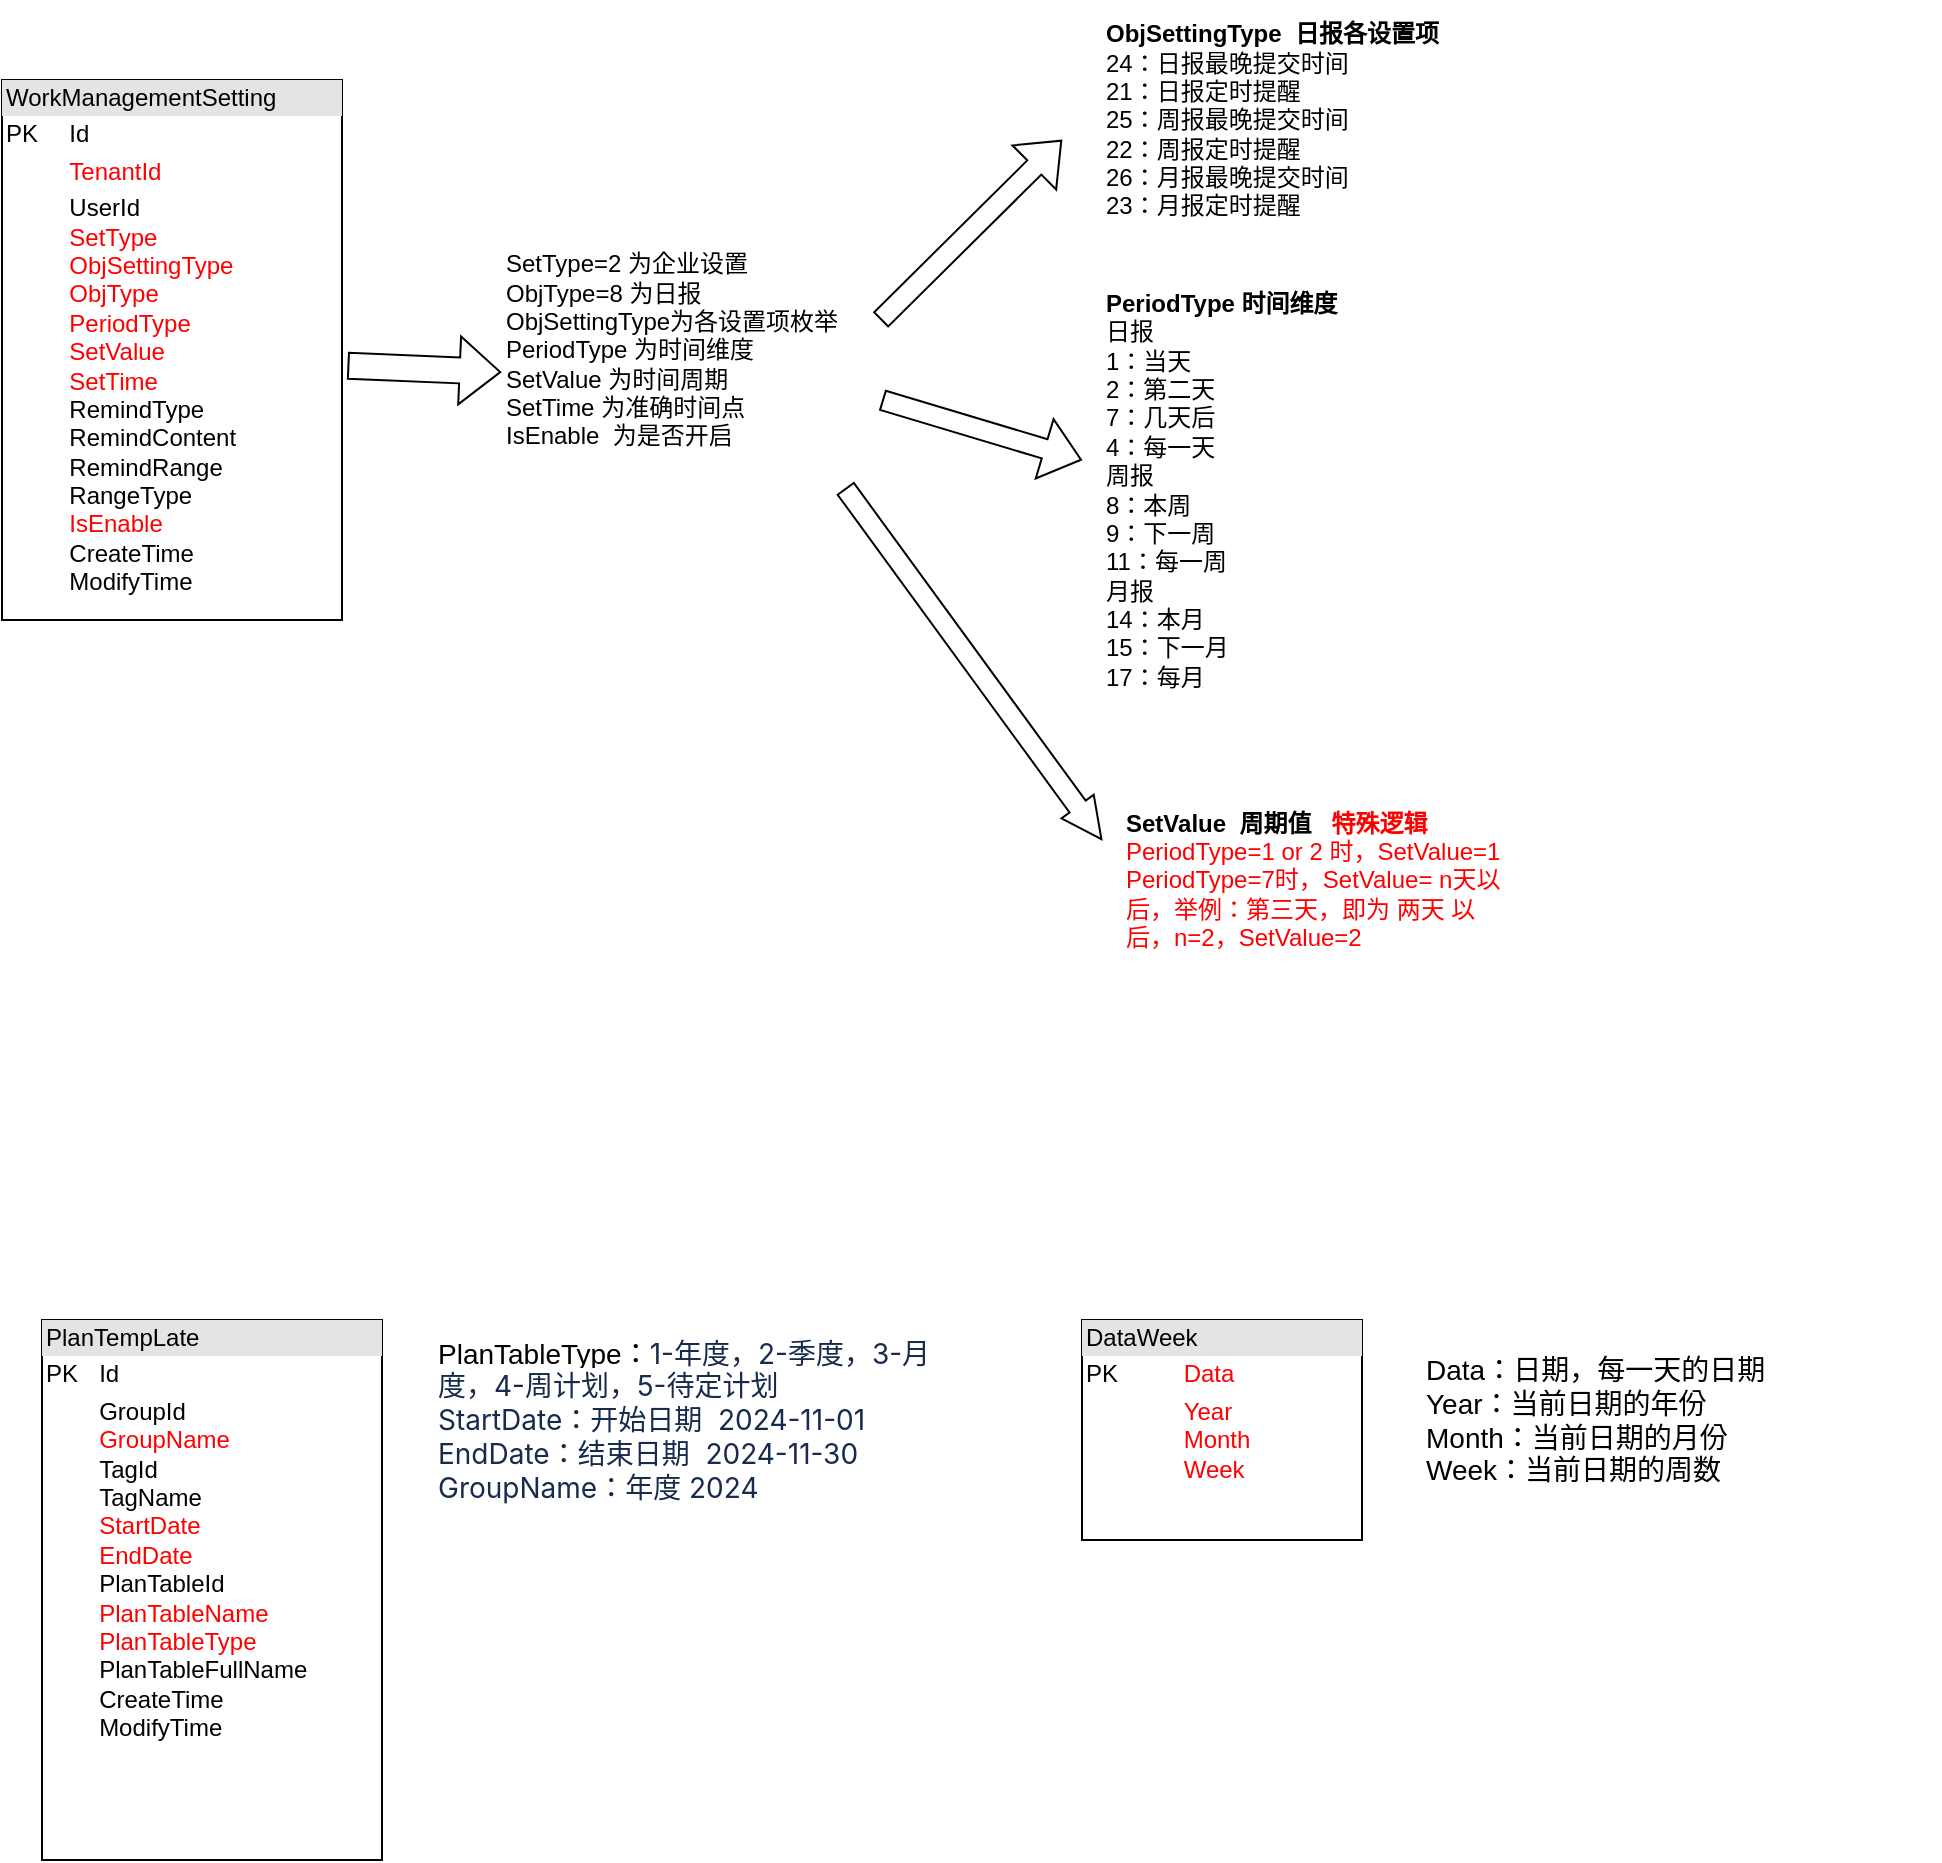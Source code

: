 <mxfile version="24.8.8">
  <diagram name="第 1 页" id="shWuY2HUWkcWStt58Jba">
    <mxGraphModel dx="1050" dy="564" grid="1" gridSize="10" guides="1" tooltips="1" connect="1" arrows="1" fold="1" page="1" pageScale="1" pageWidth="300000" pageHeight="30000" math="0" shadow="0">
      <root>
        <mxCell id="0" />
        <mxCell id="1" parent="0" />
        <mxCell id="7VeYFvIH7S3LwfYsSpzn-1" value="&lt;div style=&quot;box-sizing:border-box;width:100%;background:#e4e4e4;padding:2px;&quot;&gt;WorkManagementSetting&lt;/div&gt;&lt;table style=&quot;width:100%;font-size:1em;&quot; cellpadding=&quot;2&quot; cellspacing=&quot;0&quot;&gt;&lt;tbody&gt;&lt;tr&gt;&lt;td&gt;PK&lt;/td&gt;&lt;td&gt;Id&lt;/td&gt;&lt;/tr&gt;&lt;tr&gt;&lt;td&gt;&lt;br&gt;&lt;/td&gt;&lt;td&gt;&lt;font color=&quot;#ff0000&quot;&gt;TenantId&lt;/font&gt;&lt;/td&gt;&lt;/tr&gt;&lt;tr&gt;&lt;td&gt;&lt;/td&gt;&lt;td&gt;UserId&lt;br&gt;&lt;font color=&quot;#ff0000&quot;&gt;SetType&lt;br&gt;ObjSettingType&lt;br&gt;ObjType&lt;br&gt;PeriodType&lt;br&gt;SetValue&lt;br&gt;SetTime&lt;/font&gt;&lt;br&gt;RemindType&lt;br&gt;RemindContent&lt;br&gt;RemindRange&lt;br&gt;RangeType&lt;br&gt;&lt;font color=&quot;#ff0000&quot;&gt;IsEnable&lt;/font&gt;&lt;br&gt;CreateTime&lt;br&gt;ModifyTime&lt;br&gt;&lt;br&gt;&lt;/td&gt;&lt;/tr&gt;&lt;/tbody&gt;&lt;/table&gt;" style="verticalAlign=top;align=left;overflow=fill;html=1;whiteSpace=wrap;" parent="1" vertex="1">
          <mxGeometry x="70" y="60" width="170" height="270" as="geometry" />
        </mxCell>
        <mxCell id="7VeYFvIH7S3LwfYsSpzn-3" value="&lt;div style=&quot;&quot;&gt;&lt;span style=&quot;background-color: initial;&quot;&gt;SetType=2 为企业设置&lt;/span&gt;&lt;/div&gt;&lt;div style=&quot;&quot;&gt;ObjType=8 为日报&lt;span style=&quot;background-color: initial;&quot;&gt;&lt;br&gt;&lt;/span&gt;&lt;/div&gt;&lt;div style=&quot;&quot;&gt;ObjSettingType为各设置项枚举&lt;/div&gt;&lt;div style=&quot;&quot;&gt;PeriodType 为时间维度&lt;/div&gt;&lt;div&gt;SetValue 为时间周期&lt;/div&gt;&lt;div&gt;SetTime 为准确时间点&lt;/div&gt;&lt;div&gt;IsEnable&amp;nbsp; 为是否开启&lt;/div&gt;" style="text;html=1;align=left;verticalAlign=middle;whiteSpace=wrap;rounded=0;strokeColor=none;" parent="1" vertex="1">
          <mxGeometry x="320" y="125" width="190" height="140" as="geometry" />
        </mxCell>
        <mxCell id="7VeYFvIH7S3LwfYsSpzn-5" value="&lt;b&gt;ObjSettingType&amp;nbsp; 日报各设置项&lt;/b&gt;&lt;div&gt;24：日报最晚提交时间&lt;/div&gt;&lt;div&gt;21：日报定时提醒&lt;/div&gt;&lt;div&gt;25：周报最晚提交时间&lt;/div&gt;&lt;div&gt;22：周报定时提醒&lt;/div&gt;&lt;div&gt;26：月报最晚提交时间&lt;/div&gt;&lt;div&gt;23：月报定时提醒&lt;/div&gt;" style="text;html=1;align=left;verticalAlign=middle;whiteSpace=wrap;rounded=0;" parent="1" vertex="1">
          <mxGeometry x="620" y="20" width="200" height="120" as="geometry" />
        </mxCell>
        <mxCell id="7VeYFvIH7S3LwfYsSpzn-7" value="&lt;b&gt;PeriodType 时间维度&lt;/b&gt;&lt;div&gt;日报&lt;/div&gt;&lt;div&gt;1：当天&lt;/div&gt;&lt;div&gt;2：第二天&lt;/div&gt;&lt;div&gt;7：几天后&lt;/div&gt;&lt;div&gt;4：每一天&lt;/div&gt;&lt;div&gt;周报&lt;/div&gt;&lt;div&gt;8：本周&lt;/div&gt;&lt;div&gt;9：下一周&lt;/div&gt;&lt;div&gt;11：每一周&lt;/div&gt;&lt;div&gt;月报&lt;/div&gt;&lt;div&gt;14：本月&lt;/div&gt;&lt;div&gt;15：下一月&lt;/div&gt;&lt;div&gt;17：每月&lt;/div&gt;" style="text;html=1;align=left;verticalAlign=middle;whiteSpace=wrap;rounded=0;" parent="1" vertex="1">
          <mxGeometry x="620" y="160" width="170" height="210" as="geometry" />
        </mxCell>
        <mxCell id="7VeYFvIH7S3LwfYsSpzn-9" value="&lt;b&gt;SetValue&amp;nbsp; 周期值&amp;nbsp; &amp;nbsp;&lt;font color=&quot;#ff0000&quot;&gt;特殊逻辑&lt;/font&gt;&lt;/b&gt;&lt;div&gt;&lt;font color=&quot;#ff0000&quot;&gt;PeriodType=1 or 2 时，SetValue=1&amp;nbsp;&lt;/font&gt;&lt;/div&gt;&lt;div&gt;&lt;font color=&quot;#ff0000&quot;&gt;PeriodType=7时，SetValue= n天以后，举例：第三天，即为 两天 以后，n=2，SetValue=2&lt;/font&gt;&lt;/div&gt;" style="text;html=1;align=left;verticalAlign=middle;whiteSpace=wrap;rounded=0;" parent="1" vertex="1">
          <mxGeometry x="630" y="400" width="200" height="120" as="geometry" />
        </mxCell>
        <mxCell id="7VeYFvIH7S3LwfYsSpzn-11" value="" style="shape=flexArrow;endArrow=classic;html=1;rounded=0;entryX=-0.002;entryY=0.579;entryDx=0;entryDy=0;entryPerimeter=0;exitX=1.016;exitY=0.529;exitDx=0;exitDy=0;exitPerimeter=0;width=13;endSize=6.44;" parent="1" source="7VeYFvIH7S3LwfYsSpzn-1" target="7VeYFvIH7S3LwfYsSpzn-3" edge="1">
          <mxGeometry width="50" height="50" relative="1" as="geometry">
            <mxPoint x="250" y="210" as="sourcePoint" />
            <mxPoint x="300" y="160" as="targetPoint" />
          </mxGeometry>
        </mxCell>
        <mxCell id="7VeYFvIH7S3LwfYsSpzn-12" value="" style="shape=flexArrow;endArrow=classic;html=1;rounded=0;exitX=0.996;exitY=0.393;exitDx=0;exitDy=0;exitPerimeter=0;" parent="1" source="7VeYFvIH7S3LwfYsSpzn-3" edge="1">
          <mxGeometry width="50" height="50" relative="1" as="geometry">
            <mxPoint x="530" y="150" as="sourcePoint" />
            <mxPoint x="600" y="90" as="targetPoint" />
          </mxGeometry>
        </mxCell>
        <mxCell id="7VeYFvIH7S3LwfYsSpzn-13" value="" style="shape=flexArrow;endArrow=classic;html=1;rounded=0;" parent="1" edge="1">
          <mxGeometry width="50" height="50" relative="1" as="geometry">
            <mxPoint x="510" y="220" as="sourcePoint" />
            <mxPoint x="610" y="250" as="targetPoint" />
          </mxGeometry>
        </mxCell>
        <mxCell id="7VeYFvIH7S3LwfYsSpzn-14" value="" style="shape=flexArrow;endArrow=classic;html=1;rounded=0;exitX=0.903;exitY=0.993;exitDx=0;exitDy=0;endWidth=9;endSize=6.4;exitPerimeter=0;" parent="1" source="7VeYFvIH7S3LwfYsSpzn-3" edge="1">
          <mxGeometry width="50" height="50" relative="1" as="geometry">
            <mxPoint x="510" y="330" as="sourcePoint" />
            <mxPoint x="620" y="440" as="targetPoint" />
          </mxGeometry>
        </mxCell>
        <mxCell id="zKdpXXExsagisuEClEvH-1" value="&lt;div style=&quot;box-sizing:border-box;width:100%;background:#e4e4e4;padding:2px;&quot;&gt;PlanTempLate&lt;/div&gt;&lt;table style=&quot;width:100%;font-size:1em;&quot; cellpadding=&quot;2&quot; cellspacing=&quot;0&quot;&gt;&lt;tbody&gt;&lt;tr&gt;&lt;td&gt;PK&lt;/td&gt;&lt;td&gt;Id&lt;/td&gt;&lt;/tr&gt;&lt;tr&gt;&lt;td&gt;&lt;br&gt;&lt;/td&gt;&lt;td&gt;GroupId&lt;br&gt;&lt;font color=&quot;#ff0000&quot;&gt;GroupName&lt;/font&gt;&lt;br&gt;TagId&lt;br&gt;TagName&lt;br&gt;&lt;font color=&quot;#ff0000&quot;&gt;StartDate&lt;br&gt;EndDate&lt;/font&gt;&lt;br&gt;PlanTableId&lt;br&gt;&lt;font color=&quot;#ff0000&quot;&gt;PlanTableName&lt;br&gt;PlanTableType&lt;/font&gt;&lt;br&gt;PlanTableFullName&lt;br&gt;CreateTime&lt;br&gt;ModifyTime&lt;/td&gt;&lt;/tr&gt;&lt;tr&gt;&lt;td&gt;&lt;/td&gt;&lt;td&gt;&lt;br&gt;&lt;br&gt;&lt;/td&gt;&lt;/tr&gt;&lt;/tbody&gt;&lt;/table&gt;" style="verticalAlign=top;align=left;overflow=fill;html=1;whiteSpace=wrap;" vertex="1" parent="1">
          <mxGeometry x="90" y="680" width="170" height="270" as="geometry" />
        </mxCell>
        <mxCell id="zKdpXXExsagisuEClEvH-2" value="&lt;font style=&quot;font-size: 14px;&quot;&gt;PlanTableType：&lt;/font&gt;&lt;span style=&quot;color: rgb(23, 43, 77); font-family: -apple-system, BlinkMacSystemFont, &amp;quot;Segoe UI&amp;quot;, Roboto, Oxygen, Ubuntu, &amp;quot;Fira Sans&amp;quot;, &amp;quot;Droid Sans&amp;quot;, &amp;quot;Helvetica Neue&amp;quot;, sans-serif; font-size: 14px; background-color: rgb(255, 255, 255);&quot;&gt;1-年度，2-季度，3-月度，4-周计划，5-待定计划&lt;/span&gt;&lt;div&gt;&lt;span style=&quot;color: rgb(23, 43, 77); font-family: -apple-system, BlinkMacSystemFont, &amp;quot;Segoe UI&amp;quot;, Roboto, Oxygen, Ubuntu, &amp;quot;Fira Sans&amp;quot;, &amp;quot;Droid Sans&amp;quot;, &amp;quot;Helvetica Neue&amp;quot;, sans-serif; font-size: 14px; background-color: rgb(255, 255, 255);&quot;&gt;StartDate：开始日期&amp;nbsp; 2024-11-01&lt;/span&gt;&lt;/div&gt;&lt;div&gt;&lt;span style=&quot;color: rgb(23, 43, 77); font-family: -apple-system, BlinkMacSystemFont, &amp;quot;Segoe UI&amp;quot;, Roboto, Oxygen, Ubuntu, &amp;quot;Fira Sans&amp;quot;, &amp;quot;Droid Sans&amp;quot;, &amp;quot;Helvetica Neue&amp;quot;, sans-serif; font-size: 14px; background-color: rgb(255, 255, 255);&quot;&gt;EndDate：结束日期&amp;nbsp; 2024-11-30&lt;/span&gt;&lt;/div&gt;&lt;div&gt;&lt;span style=&quot;color: rgb(23, 43, 77); font-family: -apple-system, BlinkMacSystemFont, &amp;quot;Segoe UI&amp;quot;, Roboto, Oxygen, Ubuntu, &amp;quot;Fira Sans&amp;quot;, &amp;quot;Droid Sans&amp;quot;, &amp;quot;Helvetica Neue&amp;quot;, sans-serif; font-size: 14px; background-color: rgb(255, 255, 255);&quot;&gt;GroupName：年度 2024&lt;/span&gt;&lt;/div&gt;" style="text;html=1;align=left;verticalAlign=middle;whiteSpace=wrap;rounded=0;" vertex="1" parent="1">
          <mxGeometry x="285.5" y="660" width="259" height="140" as="geometry" />
        </mxCell>
        <mxCell id="zKdpXXExsagisuEClEvH-3" value="&lt;div style=&quot;box-sizing:border-box;width:100%;background:#e4e4e4;padding:2px;&quot;&gt;DataWeek&lt;/div&gt;&lt;table style=&quot;width:100%;font-size:1em;&quot; cellpadding=&quot;2&quot; cellspacing=&quot;0&quot;&gt;&lt;tbody&gt;&lt;tr&gt;&lt;td&gt;PK&lt;/td&gt;&lt;td&gt;&lt;font color=&quot;#ff0000&quot;&gt;Data&lt;/font&gt;&lt;/td&gt;&lt;/tr&gt;&lt;tr&gt;&lt;td&gt;&lt;font color=&quot;#ff0000&quot;&gt;&lt;br&gt;&lt;/font&gt;&lt;/td&gt;&lt;td&gt;&lt;font color=&quot;#ff0000&quot;&gt;Year&lt;br&gt;Month&lt;br&gt;Week&lt;/font&gt;&lt;/td&gt;&lt;/tr&gt;&lt;tr&gt;&lt;td&gt;&lt;/td&gt;&lt;td&gt;&lt;br&gt;&lt;br&gt;&lt;/td&gt;&lt;/tr&gt;&lt;/tbody&gt;&lt;/table&gt;" style="verticalAlign=top;align=left;overflow=fill;html=1;whiteSpace=wrap;" vertex="1" parent="1">
          <mxGeometry x="610" y="680" width="140" height="110" as="geometry" />
        </mxCell>
        <mxCell id="zKdpXXExsagisuEClEvH-4" value="&lt;span style=&quot;font-size: 14px;&quot;&gt;Data：日期，每一天的日期&lt;/span&gt;&lt;div&gt;&lt;span style=&quot;font-size: 14px;&quot;&gt;Year：当前日期的年份&lt;/span&gt;&lt;/div&gt;&lt;div&gt;&lt;span style=&quot;font-size: 14px;&quot;&gt;Month：当前日期的月份&lt;/span&gt;&lt;/div&gt;&lt;div&gt;&lt;span style=&quot;font-size: 14px;&quot;&gt;Week：当前日期的周数&lt;/span&gt;&lt;/div&gt;" style="text;html=1;align=left;verticalAlign=middle;whiteSpace=wrap;rounded=0;" vertex="1" parent="1">
          <mxGeometry x="780" y="660" width="259" height="140" as="geometry" />
        </mxCell>
      </root>
    </mxGraphModel>
  </diagram>
</mxfile>
